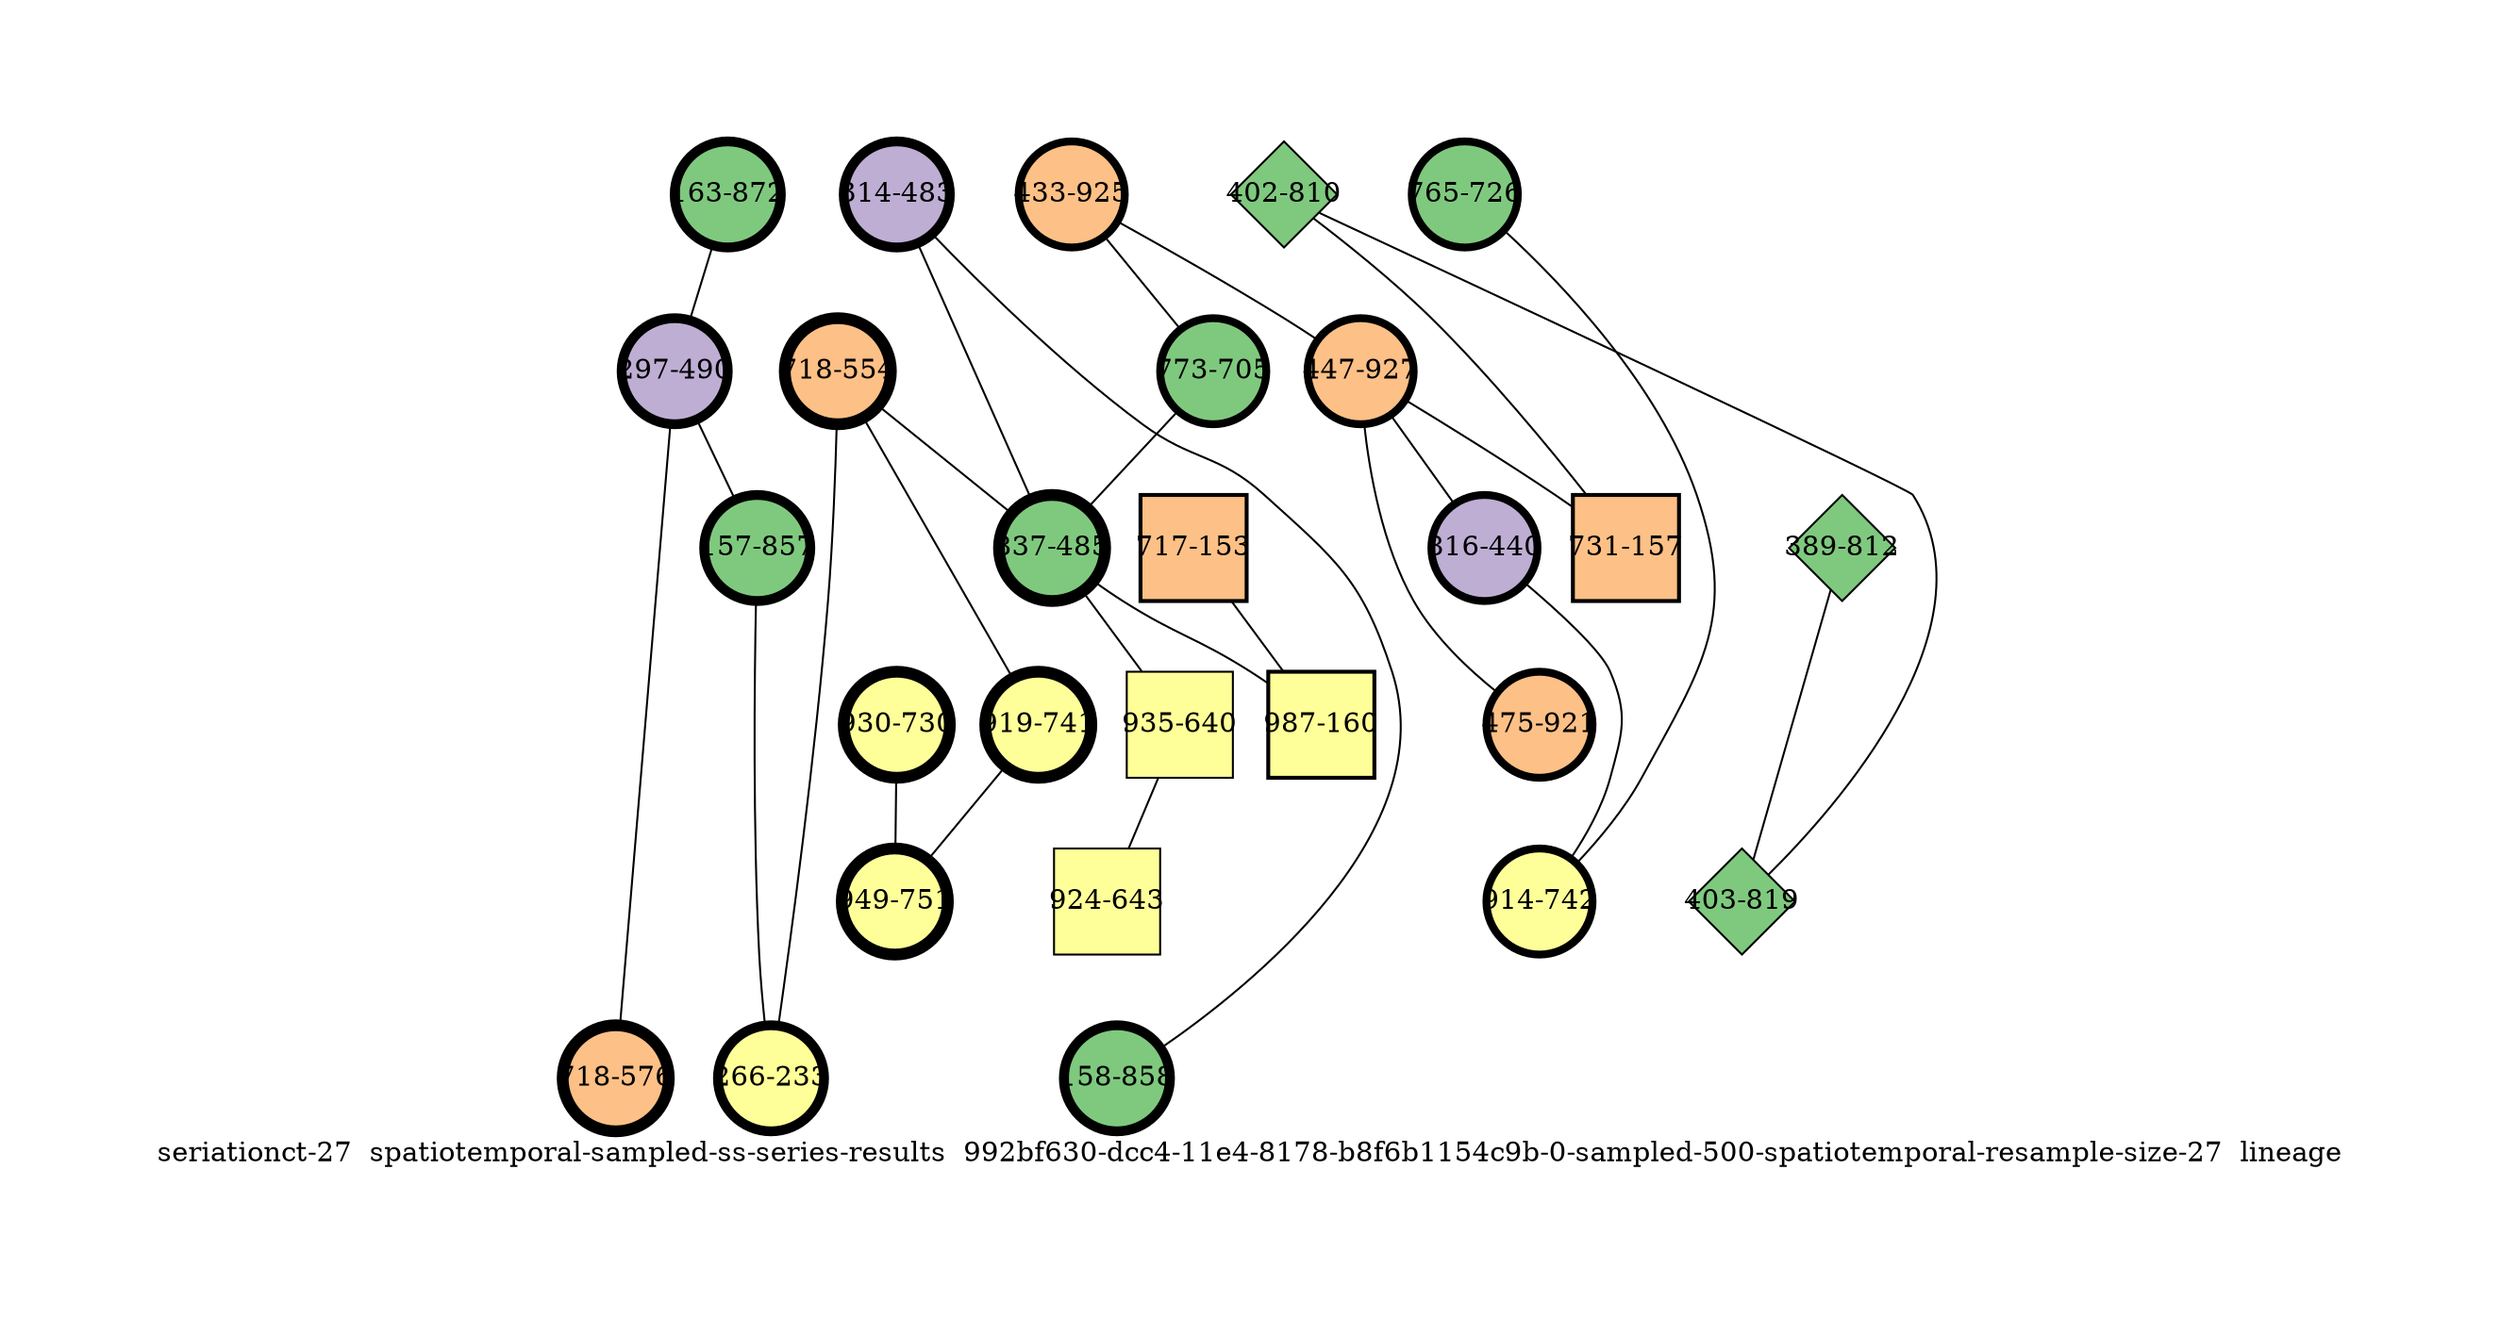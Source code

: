 strict graph "seriationct-27  spatiotemporal-sampled-ss-series-results  992bf630-dcc4-11e4-8178-b8f6b1154c9b-0-sampled-500-spatiotemporal-resample-size-27  lineage" {
labelloc=b;
ratio=auto;
pad="1.0";
label="seriationct-27  spatiotemporal-sampled-ss-series-results  992bf630-dcc4-11e4-8178-b8f6b1154c9b-0-sampled-500-spatiotemporal-resample-size-27  lineage";
node [width="0.75", style=filled, fixedsize=true, height="0.75", shape=circle, label=""];
0 [xCoordinate="872.0", appears_in_slice=5, yCoordinate="163.0", colorscheme=accent6, lineage_id=0, short_label="163-872", label="163-872", shape=circle, cluster_id=0, fillcolor=1, size="500.0", id=0, penwidth="5.0"];
1 [xCoordinate="490.0", appears_in_slice=5, yCoordinate="297.0", colorscheme=accent6, lineage_id=0, short_label="297-490", label="297-490", shape=circle, cluster_id=1, fillcolor=2, size="500.0", id=1, penwidth="5.0"];
2 [xCoordinate="812.0", appears_in_slice=1, yCoordinate="389.0", colorscheme=accent6, lineage_id=2, short_label="389-812", label="389-812", shape=diamond, cluster_id=0, fillcolor=1, size="500.0", id=2, penwidth="1.0"];
3 [xCoordinate="925.0", appears_in_slice=4, yCoordinate="433.0", colorscheme=accent6, lineage_id=0, short_label="433-925", label="433-925", shape=circle, cluster_id=2, fillcolor=3, size="500.0", id=3, penwidth="4.0"];
4 [xCoordinate="927.0", appears_in_slice=4, yCoordinate="447.0", colorscheme=accent6, lineage_id=0, short_label="447-927", label="447-927", shape=circle, cluster_id=2, fillcolor=3, size="500.0", id=4, penwidth="4.0"];
5 [xCoordinate="810.0", appears_in_slice=1, yCoordinate="402.0", colorscheme=accent6, lineage_id=2, short_label="402-810", label="402-810", shape=diamond, cluster_id=0, fillcolor=1, size="500.0", id=5, penwidth="1.0"];
6 [xCoordinate="157.0", appears_in_slice=2, yCoordinate="731.0", colorscheme=accent6, lineage_id=1, short_label="731-157", label="731-157", shape=square, cluster_id=2, fillcolor=3, size="500.0", id=6, penwidth="2.0"];
7 [xCoordinate="483.0", appears_in_slice=5, yCoordinate="314.0", colorscheme=accent6, lineage_id=0, short_label="314-483", label="314-483", shape=circle, cluster_id=1, fillcolor=2, size="500.0", id=7, penwidth="5.0"];
8 [xCoordinate="705.0", appears_in_slice=4, yCoordinate="773.0", colorscheme=accent6, lineage_id=0, short_label="773-705", label="773-705", shape=circle, cluster_id=0, fillcolor=1, size="500.0", id=8, penwidth="4.0"];
9 [xCoordinate="857.0", appears_in_slice=5, yCoordinate="157.0", colorscheme=accent6, lineage_id=0, short_label="157-857", label="157-857", shape=circle, cluster_id=0, fillcolor=1, size="500.0", id=9, penwidth="5.0"];
10 [xCoordinate="726.0", appears_in_slice=4, yCoordinate="765.0", colorscheme=accent6, lineage_id=0, short_label="765-726", label="765-726", shape=circle, cluster_id=0, fillcolor=1, size="500.0", id=10, penwidth="4.0"];
11 [xCoordinate="554.0", appears_in_slice=6, yCoordinate="718.0", colorscheme=accent6, lineage_id=0, short_label="718-554", label="718-554", shape=circle, cluster_id=2, fillcolor=3, size="500.0", id=11, penwidth="6.0"];
12 [xCoordinate="576.0", appears_in_slice=6, yCoordinate="718.0", colorscheme=accent6, lineage_id=0, short_label="718-576", label="718-576", shape=circle, cluster_id=2, fillcolor=3, size="500.0", id=12, penwidth="6.0"];
13 [xCoordinate="485.0", appears_in_slice=6, yCoordinate="837.0", colorscheme=accent6, lineage_id=0, short_label="837-485", label="837-485", shape=circle, cluster_id=0, fillcolor=1, size="500.0", id=13, penwidth="6.0"];
14 [xCoordinate="858.0", appears_in_slice=5, yCoordinate="158.0", colorscheme=accent6, lineage_id=0, short_label="158-858", label="158-858", shape=circle, cluster_id=0, fillcolor=1, size="500.0", id=14, penwidth="5.0"];
15 [xCoordinate="153.0", appears_in_slice=2, yCoordinate="717.0", colorscheme=accent6, lineage_id=1, short_label="717-153", label="717-153", shape=square, cluster_id=2, fillcolor=3, size="500.0", id=15, penwidth="2.0"];
16 [xCoordinate="741.0", appears_in_slice=6, yCoordinate="919.0", colorscheme=accent6, lineage_id=0, short_label="919-741", label="919-741", shape=circle, cluster_id=3, fillcolor=4, size="500.0", id=16, penwidth="6.0"];
17 [xCoordinate="440.0", appears_in_slice=4, yCoordinate="816.0", colorscheme=accent6, lineage_id=0, short_label="816-440", label="816-440", shape=circle, cluster_id=1, fillcolor=2, size="500.0", id=17, penwidth="4.0"];
18 [xCoordinate="742.0", appears_in_slice=4, yCoordinate="914.0", colorscheme=accent6, lineage_id=0, short_label="914-742", label="914-742", shape=circle, cluster_id=3, fillcolor=4, size="500.0", id=18, penwidth="4.0"];
19 [xCoordinate="819.0", appears_in_slice=1, yCoordinate="403.0", colorscheme=accent6, lineage_id=2, short_label="403-819", label="403-819", shape=diamond, cluster_id=0, fillcolor=1, size="500.0", id=19, penwidth="1.0"];
20 [xCoordinate="160.0", appears_in_slice=2, yCoordinate="987.0", colorscheme=accent6, lineage_id=1, short_label="987-160", label="987-160", shape=square, cluster_id=3, fillcolor=4, size="500.0", id=20, penwidth="2.0"];
21 [xCoordinate="640.0", appears_in_slice=1, yCoordinate="935.0", colorscheme=accent6, lineage_id=1, short_label="935-640", label="935-640", shape=square, cluster_id=3, fillcolor=4, size="500.0", id=21, penwidth="1.0"];
22 [xCoordinate="643.0", appears_in_slice=1, yCoordinate="924.0", colorscheme=accent6, lineage_id=1, short_label="924-643", label="924-643", shape=square, cluster_id=3, fillcolor=4, size="500.0", id=22, penwidth="1.0"];
23 [xCoordinate="233.0", appears_in_slice=5, yCoordinate="266.0", colorscheme=accent6, lineage_id=0, short_label="266-233", label="266-233", shape=circle, cluster_id=3, fillcolor=4, size="500.0", id=23, penwidth="5.0"];
24 [xCoordinate="921.0", appears_in_slice=4, yCoordinate="475.0", colorscheme=accent6, lineage_id=0, short_label="475-921", label="475-921", shape=circle, cluster_id=2, fillcolor=3, size="500.0", id=24, penwidth="4.0"];
25 [xCoordinate="730.0", appears_in_slice=6, yCoordinate="930.0", colorscheme=accent6, lineage_id=0, short_label="930-730", label="930-730", shape=circle, cluster_id=3, fillcolor=4, size="500.0", id=25, penwidth="6.0"];
26 [xCoordinate="751.0", appears_in_slice=6, yCoordinate="949.0", colorscheme=accent6, lineage_id=0, short_label="949-751", label="949-751", shape=circle, cluster_id=3, fillcolor=4, size="500.0", id=26, penwidth="6.0"];
0 -- 1  [inverseweight="17.5249909308", weight="0.0570613704707"];
1 -- 9  [inverseweight="26.6500895445", weight="0.0375233260786"];
1 -- 12  [inverseweight="3.26916113104", weight="0.305888868709"];
2 -- 19  [inverseweight="58.1238193719", weight="0.0172046505341"];
3 -- 8  [inverseweight="20.2444082545", weight="0.0493963561409"];
3 -- 4  [inverseweight="3.44540929414", weight="0.290241278939"];
4 -- 24  [inverseweight="25.7855311565", weight="0.0387814388593"];
4 -- 17  [inverseweight="14.5555627435", weight="0.0687022561493"];
4 -- 6  [inverseweight="4.30459045234", weight="0.232310137532"];
5 -- 19  [inverseweight="31.8788356532", weight="0.0313687742827"];
5 -- 6  [inverseweight="3.98865643677", weight="0.250710988989"];
7 -- 13  [inverseweight="1.56825367112", weight="0.637651942677"];
7 -- 14  [inverseweight="48.1125224325", weight="0.0207846096908"];
8 -- 13  [inverseweight="1.86165840996", weight="0.537155470977"];
9 -- 23  [inverseweight="2.65185761392", weight="0.377094152699"];
10 -- 18  [inverseweight="19.090088708", weight="0.0523832034148"];
11 -- 16  [inverseweight="31.8788356532", weight="0.0313687742827"];
11 -- 13  [inverseweight="2.00814549294", weight="0.497971886757"];
11 -- 23  [inverseweight="2.7506595497", weight="0.363549171365"];
13 -- 20  [inverseweight="1.21488837402", weight="0.823120890271"];
13 -- 21  [inverseweight="1.24310435747", weight="0.804437691807"];
15 -- 20  [inverseweight="17.6336403965", weight="0.056709787515"];
16 -- 26  [inverseweight="23.6227795631", weight="0.042332020977"];
17 -- 18  [inverseweight="2.03598859133", weight="0.491161887772"];
21 -- 22  [inverseweight="14.1534629268", weight="0.0706540869306"];
25 -- 26  [inverseweight="27.9508497187", weight="0.03577708764"];
}
